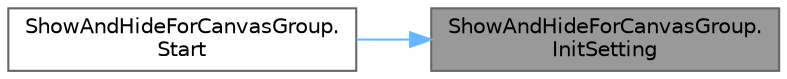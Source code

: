 digraph "ShowAndHideForCanvasGroup.InitSetting"
{
 // LATEX_PDF_SIZE
  bgcolor="transparent";
  edge [fontname=Helvetica,fontsize=10,labelfontname=Helvetica,labelfontsize=10];
  node [fontname=Helvetica,fontsize=10,shape=box,height=0.2,width=0.4];
  rankdir="RL";
  Node1 [id="Node000001",label="ShowAndHideForCanvasGroup.\lInitSetting",height=0.2,width=0.4,color="gray40", fillcolor="grey60", style="filled", fontcolor="black",tooltip=" "];
  Node1 -> Node2 [id="edge1_Node000001_Node000002",dir="back",color="steelblue1",style="solid",tooltip=" "];
  Node2 [id="Node000002",label="ShowAndHideForCanvasGroup.\lStart",height=0.2,width=0.4,color="grey40", fillcolor="white", style="filled",URL="$class_show_and_hide_for_canvas_group.html#a0fa5134ccf73a11e844ba799f50e6ab5",tooltip=" "];
}

